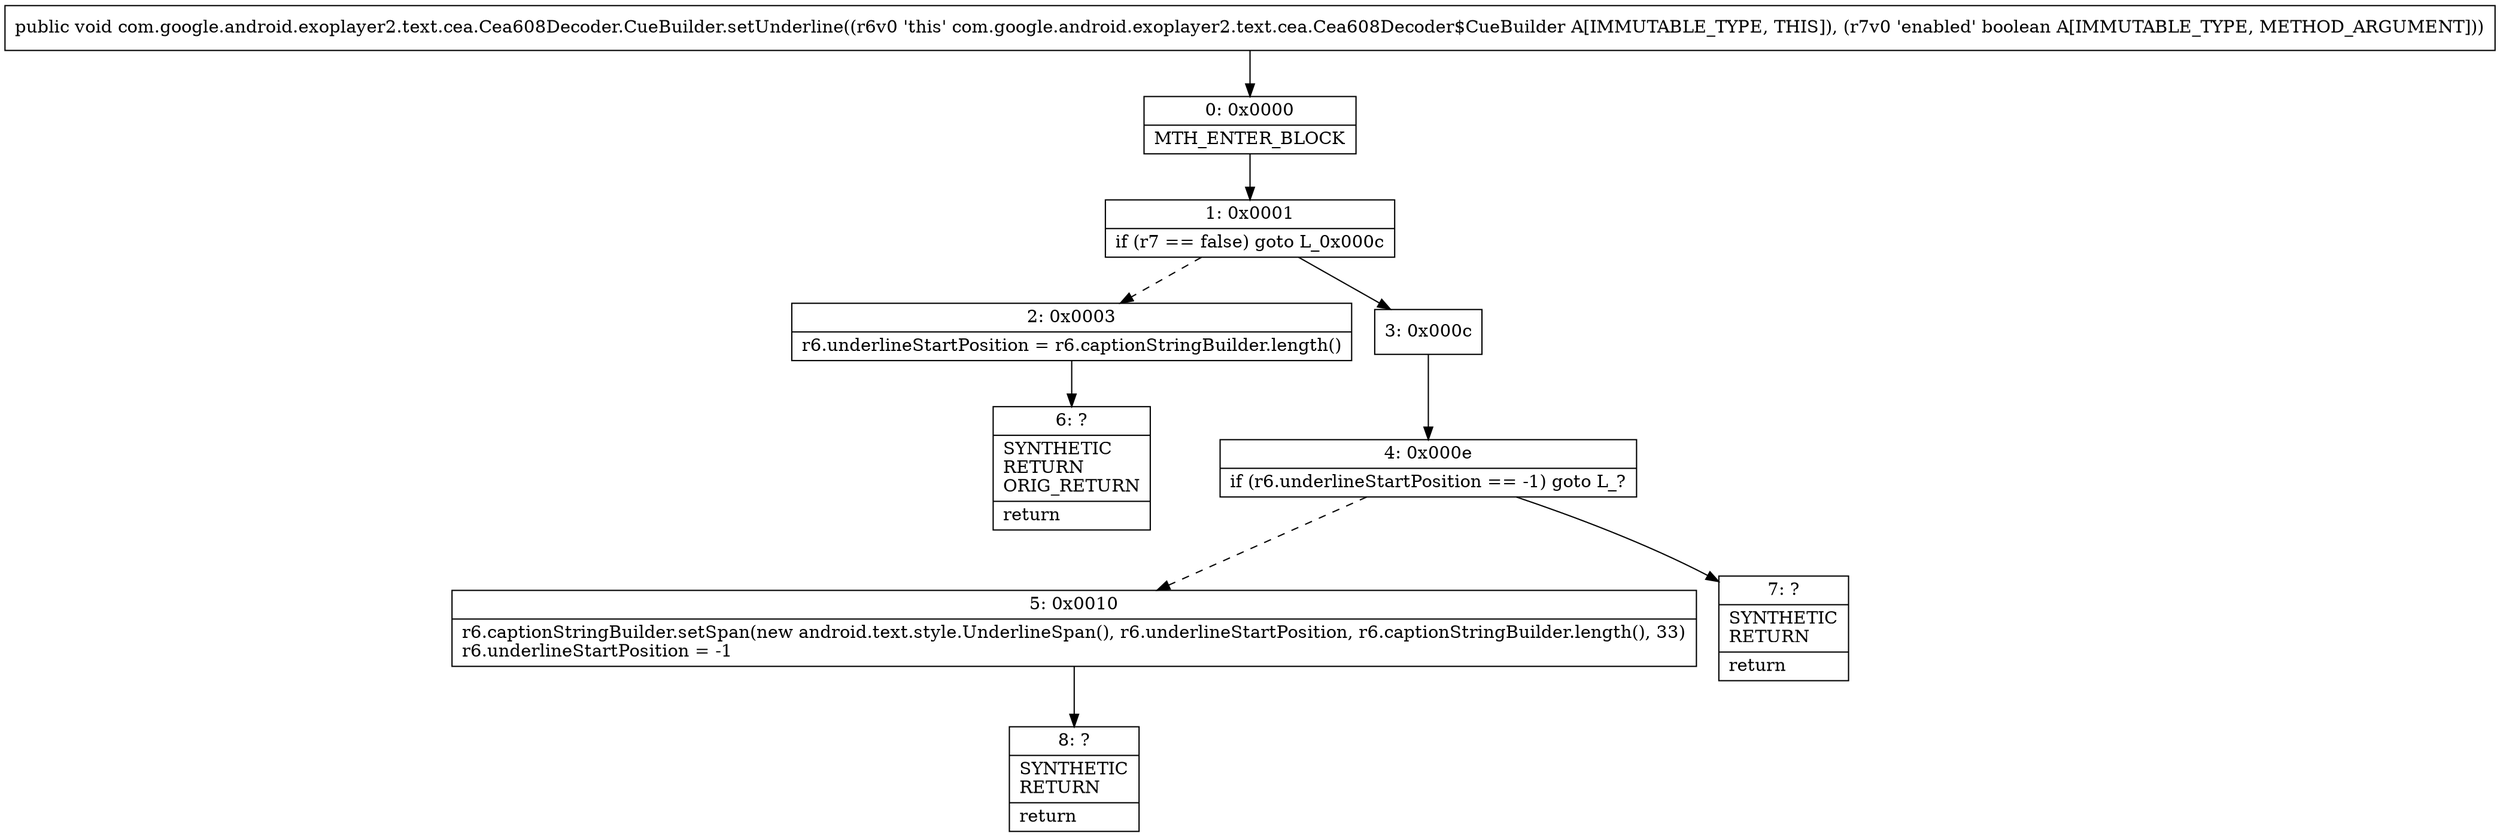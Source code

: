 digraph "CFG forcom.google.android.exoplayer2.text.cea.Cea608Decoder.CueBuilder.setUnderline(Z)V" {
Node_0 [shape=record,label="{0\:\ 0x0000|MTH_ENTER_BLOCK\l}"];
Node_1 [shape=record,label="{1\:\ 0x0001|if (r7 == false) goto L_0x000c\l}"];
Node_2 [shape=record,label="{2\:\ 0x0003|r6.underlineStartPosition = r6.captionStringBuilder.length()\l}"];
Node_3 [shape=record,label="{3\:\ 0x000c}"];
Node_4 [shape=record,label="{4\:\ 0x000e|if (r6.underlineStartPosition == \-1) goto L_?\l}"];
Node_5 [shape=record,label="{5\:\ 0x0010|r6.captionStringBuilder.setSpan(new android.text.style.UnderlineSpan(), r6.underlineStartPosition, r6.captionStringBuilder.length(), 33)\lr6.underlineStartPosition = \-1\l}"];
Node_6 [shape=record,label="{6\:\ ?|SYNTHETIC\lRETURN\lORIG_RETURN\l|return\l}"];
Node_7 [shape=record,label="{7\:\ ?|SYNTHETIC\lRETURN\l|return\l}"];
Node_8 [shape=record,label="{8\:\ ?|SYNTHETIC\lRETURN\l|return\l}"];
MethodNode[shape=record,label="{public void com.google.android.exoplayer2.text.cea.Cea608Decoder.CueBuilder.setUnderline((r6v0 'this' com.google.android.exoplayer2.text.cea.Cea608Decoder$CueBuilder A[IMMUTABLE_TYPE, THIS]), (r7v0 'enabled' boolean A[IMMUTABLE_TYPE, METHOD_ARGUMENT])) }"];
MethodNode -> Node_0;
Node_0 -> Node_1;
Node_1 -> Node_2[style=dashed];
Node_1 -> Node_3;
Node_2 -> Node_6;
Node_3 -> Node_4;
Node_4 -> Node_5[style=dashed];
Node_4 -> Node_7;
Node_5 -> Node_8;
}

